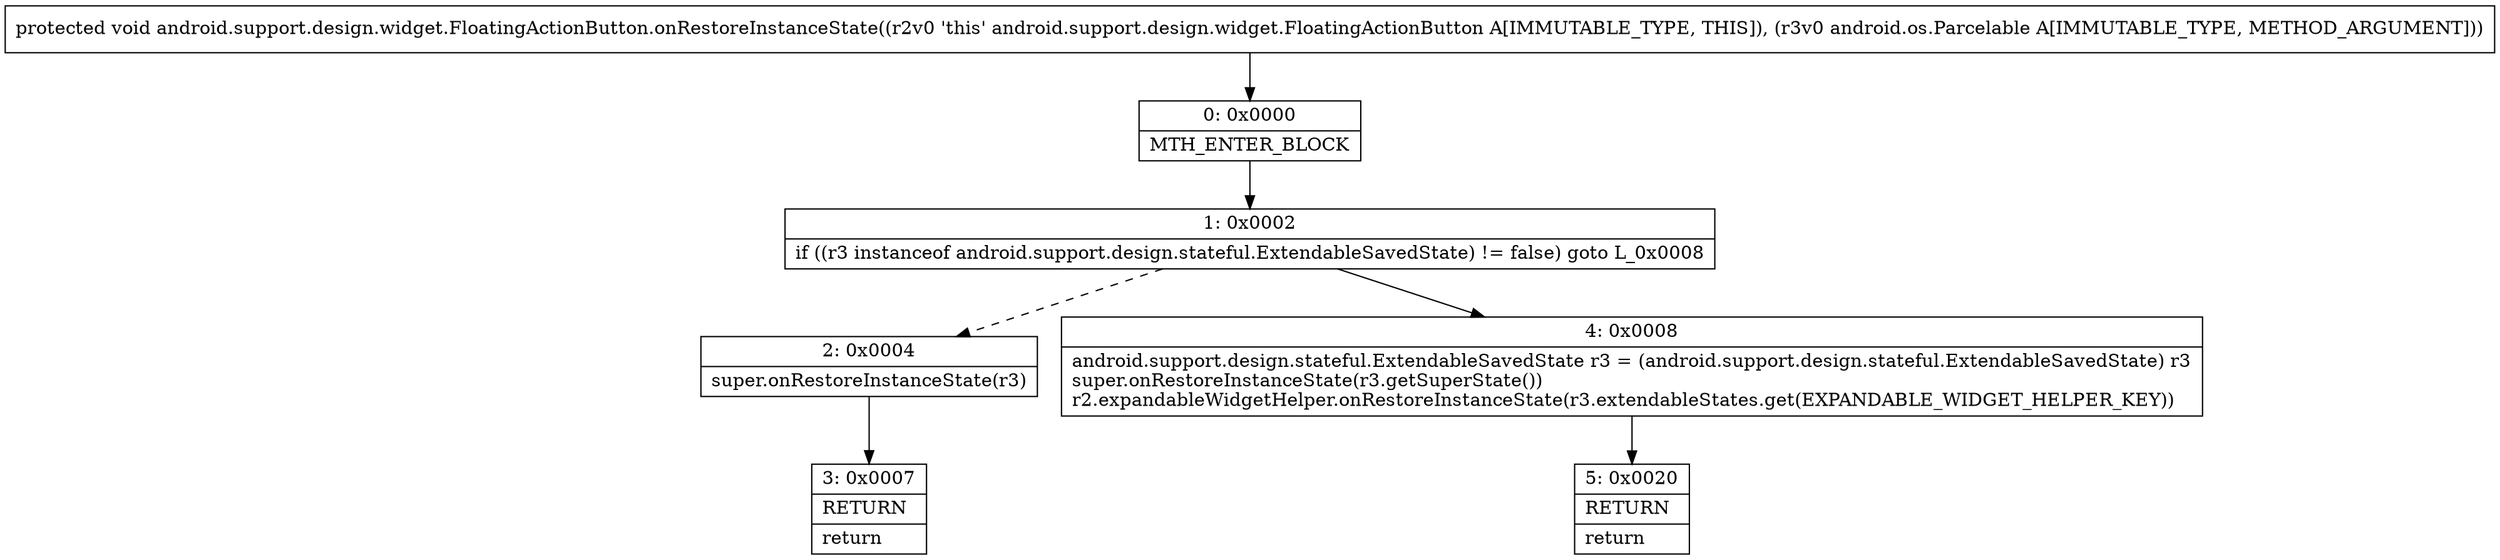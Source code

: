 digraph "CFG forandroid.support.design.widget.FloatingActionButton.onRestoreInstanceState(Landroid\/os\/Parcelable;)V" {
Node_0 [shape=record,label="{0\:\ 0x0000|MTH_ENTER_BLOCK\l}"];
Node_1 [shape=record,label="{1\:\ 0x0002|if ((r3 instanceof android.support.design.stateful.ExtendableSavedState) != false) goto L_0x0008\l}"];
Node_2 [shape=record,label="{2\:\ 0x0004|super.onRestoreInstanceState(r3)\l}"];
Node_3 [shape=record,label="{3\:\ 0x0007|RETURN\l|return\l}"];
Node_4 [shape=record,label="{4\:\ 0x0008|android.support.design.stateful.ExtendableSavedState r3 = (android.support.design.stateful.ExtendableSavedState) r3\lsuper.onRestoreInstanceState(r3.getSuperState())\lr2.expandableWidgetHelper.onRestoreInstanceState(r3.extendableStates.get(EXPANDABLE_WIDGET_HELPER_KEY))\l}"];
Node_5 [shape=record,label="{5\:\ 0x0020|RETURN\l|return\l}"];
MethodNode[shape=record,label="{protected void android.support.design.widget.FloatingActionButton.onRestoreInstanceState((r2v0 'this' android.support.design.widget.FloatingActionButton A[IMMUTABLE_TYPE, THIS]), (r3v0 android.os.Parcelable A[IMMUTABLE_TYPE, METHOD_ARGUMENT])) }"];
MethodNode -> Node_0;
Node_0 -> Node_1;
Node_1 -> Node_2[style=dashed];
Node_1 -> Node_4;
Node_2 -> Node_3;
Node_4 -> Node_5;
}

